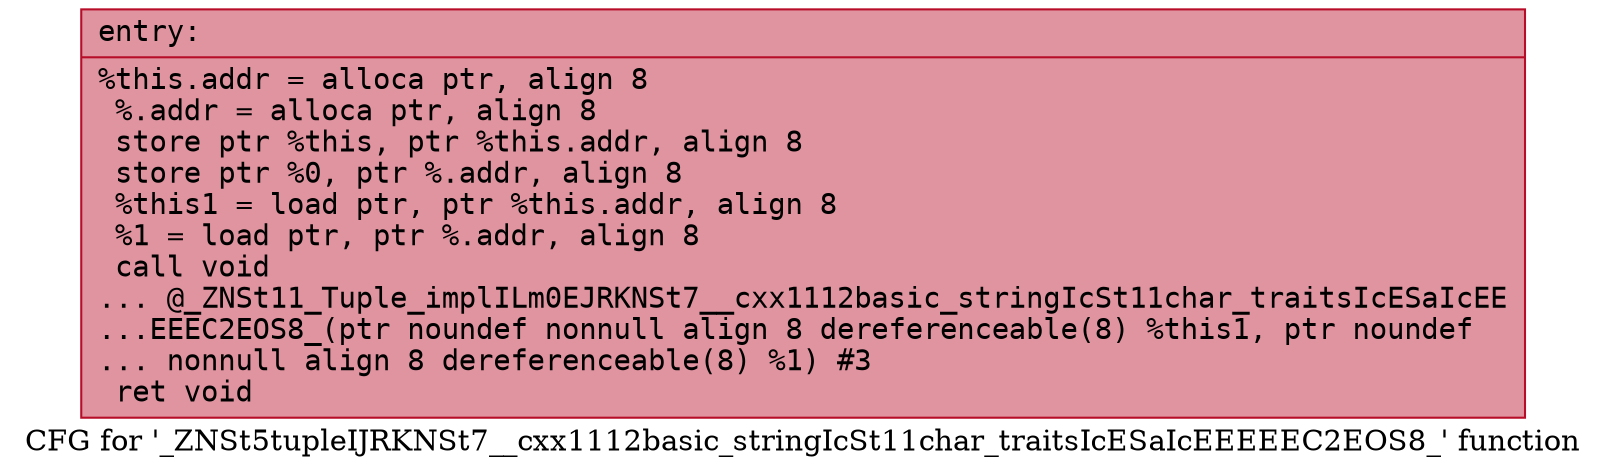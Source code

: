 digraph "CFG for '_ZNSt5tupleIJRKNSt7__cxx1112basic_stringIcSt11char_traitsIcESaIcEEEEEC2EOS8_' function" {
	label="CFG for '_ZNSt5tupleIJRKNSt7__cxx1112basic_stringIcSt11char_traitsIcESaIcEEEEEC2EOS8_' function";

	Node0x55cf47c807b0 [shape=record,color="#b70d28ff", style=filled, fillcolor="#b70d2870" fontname="Courier",label="{entry:\l|  %this.addr = alloca ptr, align 8\l  %.addr = alloca ptr, align 8\l  store ptr %this, ptr %this.addr, align 8\l  store ptr %0, ptr %.addr, align 8\l  %this1 = load ptr, ptr %this.addr, align 8\l  %1 = load ptr, ptr %.addr, align 8\l  call void\l... @_ZNSt11_Tuple_implILm0EJRKNSt7__cxx1112basic_stringIcSt11char_traitsIcESaIcEE\l...EEEC2EOS8_(ptr noundef nonnull align 8 dereferenceable(8) %this1, ptr noundef\l... nonnull align 8 dereferenceable(8) %1) #3\l  ret void\l}"];
}
